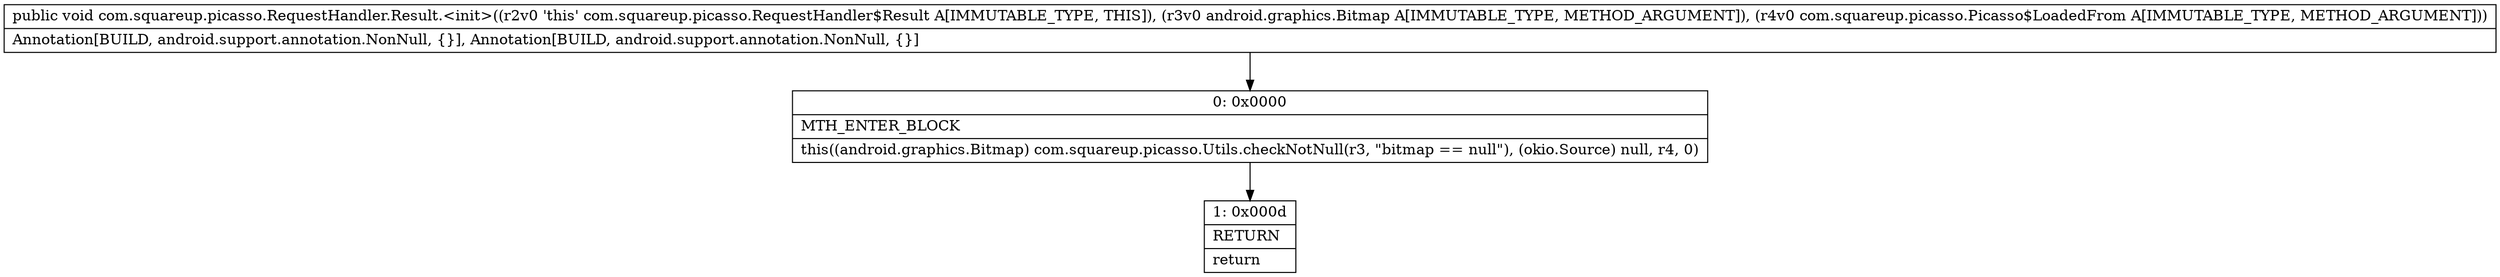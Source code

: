 digraph "CFG forcom.squareup.picasso.RequestHandler.Result.\<init\>(Landroid\/graphics\/Bitmap;Lcom\/squareup\/picasso\/Picasso$LoadedFrom;)V" {
Node_0 [shape=record,label="{0\:\ 0x0000|MTH_ENTER_BLOCK\l|this((android.graphics.Bitmap) com.squareup.picasso.Utils.checkNotNull(r3, \"bitmap == null\"), (okio.Source) null, r4, 0)\l}"];
Node_1 [shape=record,label="{1\:\ 0x000d|RETURN\l|return\l}"];
MethodNode[shape=record,label="{public void com.squareup.picasso.RequestHandler.Result.\<init\>((r2v0 'this' com.squareup.picasso.RequestHandler$Result A[IMMUTABLE_TYPE, THIS]), (r3v0 android.graphics.Bitmap A[IMMUTABLE_TYPE, METHOD_ARGUMENT]), (r4v0 com.squareup.picasso.Picasso$LoadedFrom A[IMMUTABLE_TYPE, METHOD_ARGUMENT]))  | Annotation[BUILD, android.support.annotation.NonNull, \{\}], Annotation[BUILD, android.support.annotation.NonNull, \{\}]\l}"];
MethodNode -> Node_0;
Node_0 -> Node_1;
}

